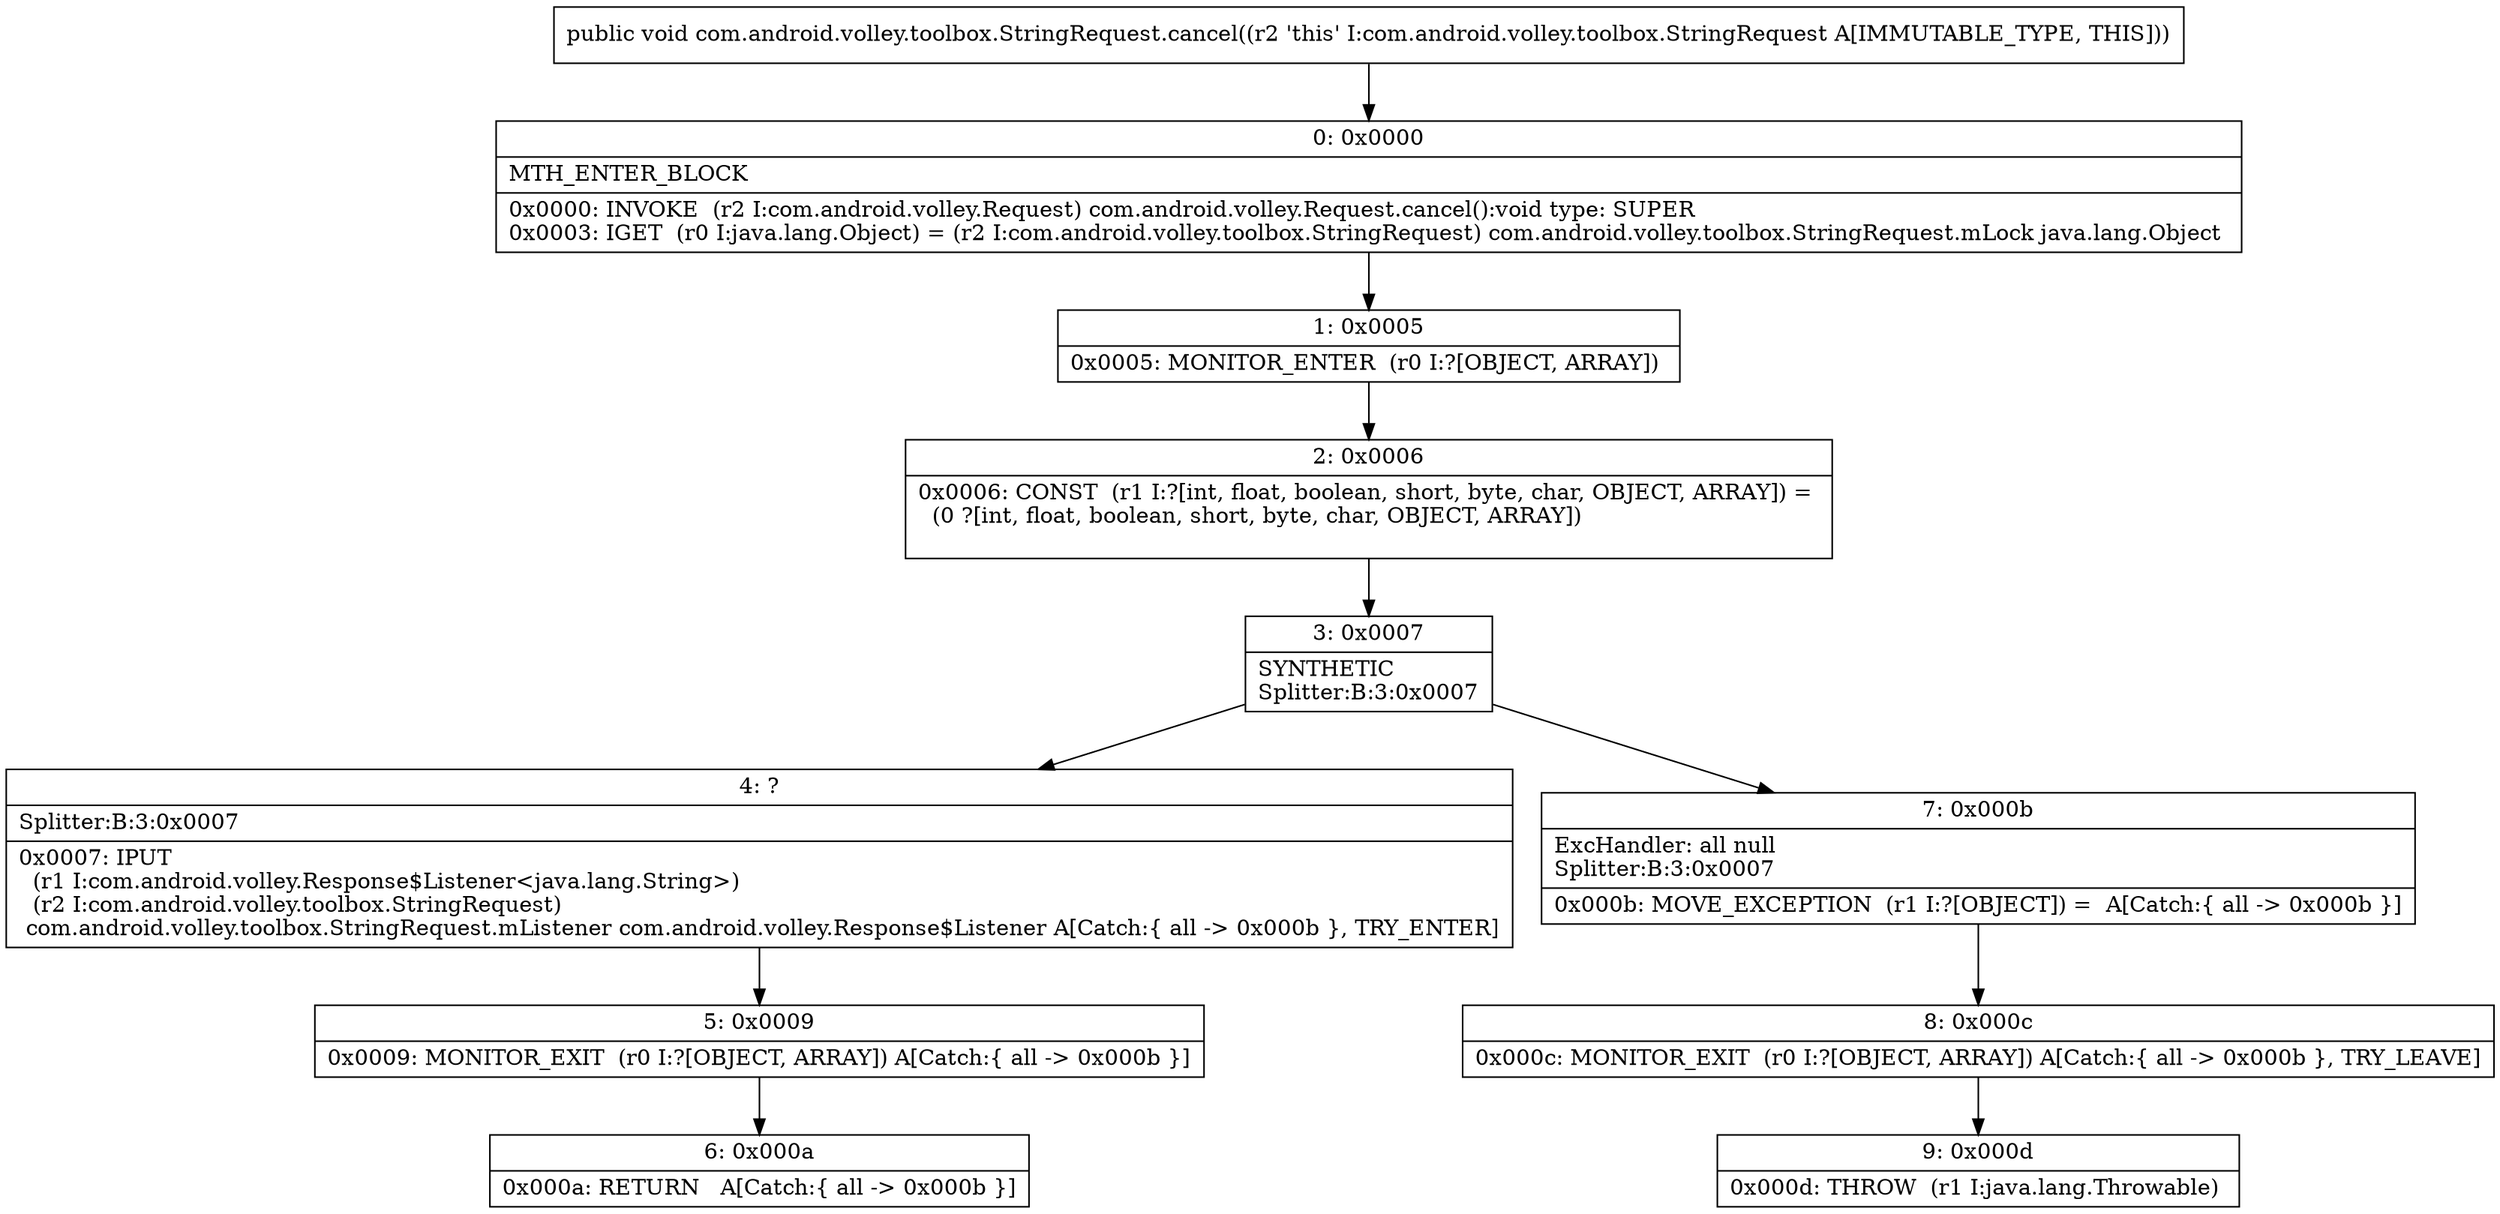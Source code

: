 digraph "CFG forcom.android.volley.toolbox.StringRequest.cancel()V" {
Node_0 [shape=record,label="{0\:\ 0x0000|MTH_ENTER_BLOCK\l|0x0000: INVOKE  (r2 I:com.android.volley.Request) com.android.volley.Request.cancel():void type: SUPER \l0x0003: IGET  (r0 I:java.lang.Object) = (r2 I:com.android.volley.toolbox.StringRequest) com.android.volley.toolbox.StringRequest.mLock java.lang.Object \l}"];
Node_1 [shape=record,label="{1\:\ 0x0005|0x0005: MONITOR_ENTER  (r0 I:?[OBJECT, ARRAY]) \l}"];
Node_2 [shape=record,label="{2\:\ 0x0006|0x0006: CONST  (r1 I:?[int, float, boolean, short, byte, char, OBJECT, ARRAY]) = \l  (0 ?[int, float, boolean, short, byte, char, OBJECT, ARRAY])\l \l}"];
Node_3 [shape=record,label="{3\:\ 0x0007|SYNTHETIC\lSplitter:B:3:0x0007\l}"];
Node_4 [shape=record,label="{4\:\ ?|Splitter:B:3:0x0007\l|0x0007: IPUT  \l  (r1 I:com.android.volley.Response$Listener\<java.lang.String\>)\l  (r2 I:com.android.volley.toolbox.StringRequest)\l com.android.volley.toolbox.StringRequest.mListener com.android.volley.Response$Listener A[Catch:\{ all \-\> 0x000b \}, TRY_ENTER]\l}"];
Node_5 [shape=record,label="{5\:\ 0x0009|0x0009: MONITOR_EXIT  (r0 I:?[OBJECT, ARRAY]) A[Catch:\{ all \-\> 0x000b \}]\l}"];
Node_6 [shape=record,label="{6\:\ 0x000a|0x000a: RETURN   A[Catch:\{ all \-\> 0x000b \}]\l}"];
Node_7 [shape=record,label="{7\:\ 0x000b|ExcHandler: all null\lSplitter:B:3:0x0007\l|0x000b: MOVE_EXCEPTION  (r1 I:?[OBJECT]) =  A[Catch:\{ all \-\> 0x000b \}]\l}"];
Node_8 [shape=record,label="{8\:\ 0x000c|0x000c: MONITOR_EXIT  (r0 I:?[OBJECT, ARRAY]) A[Catch:\{ all \-\> 0x000b \}, TRY_LEAVE]\l}"];
Node_9 [shape=record,label="{9\:\ 0x000d|0x000d: THROW  (r1 I:java.lang.Throwable) \l}"];
MethodNode[shape=record,label="{public void com.android.volley.toolbox.StringRequest.cancel((r2 'this' I:com.android.volley.toolbox.StringRequest A[IMMUTABLE_TYPE, THIS])) }"];
MethodNode -> Node_0;
Node_0 -> Node_1;
Node_1 -> Node_2;
Node_2 -> Node_3;
Node_3 -> Node_4;
Node_3 -> Node_7;
Node_4 -> Node_5;
Node_5 -> Node_6;
Node_7 -> Node_8;
Node_8 -> Node_9;
}

